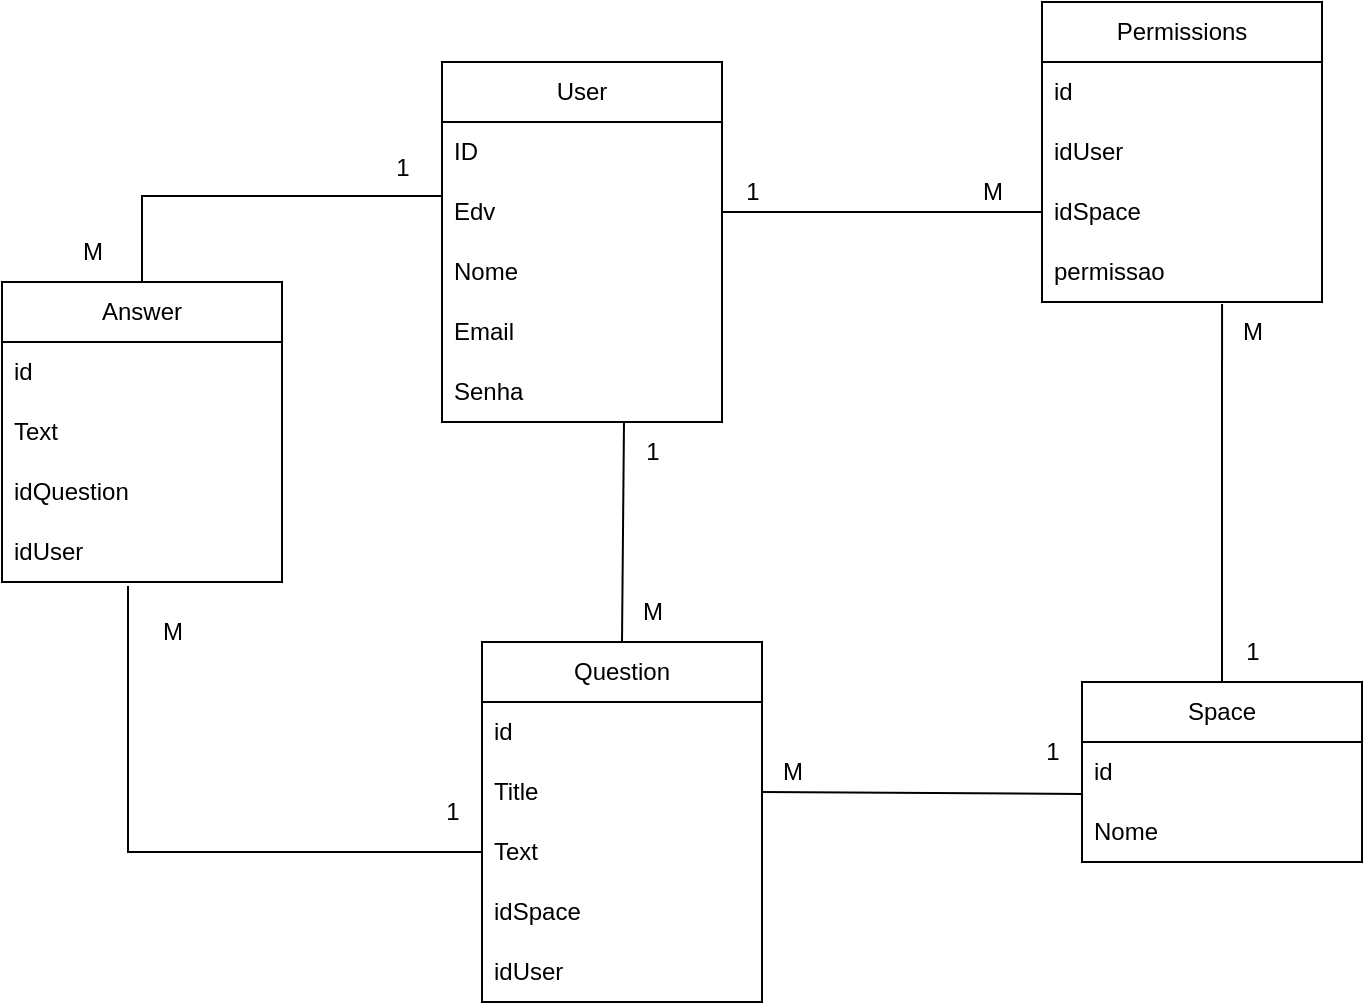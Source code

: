 <mxfile>
    <diagram name="Página-1" id="hbOTsM2TaE0usqk6oH2q">
        <mxGraphModel dx="557" dy="360" grid="1" gridSize="10" guides="1" tooltips="1" connect="1" arrows="1" fold="1" page="1" pageScale="1" pageWidth="827" pageHeight="1169" math="0" shadow="0">
            <root>
                <mxCell id="0"/>
                <mxCell id="1" parent="0"/>
                <mxCell id="yfBoGVvxvfIq30PXStEg-1" value="User" style="swimlane;fontStyle=0;childLayout=stackLayout;horizontal=1;startSize=30;horizontalStack=0;resizeParent=1;resizeParentMax=0;resizeLast=0;collapsible=1;marginBottom=0;whiteSpace=wrap;html=1;" parent="1" vertex="1">
                    <mxGeometry x="270" y="140" width="140" height="180" as="geometry"/>
                </mxCell>
                <mxCell id="yfBoGVvxvfIq30PXStEg-2" value="ID" style="text;strokeColor=none;fillColor=none;align=left;verticalAlign=middle;spacingLeft=4;spacingRight=4;overflow=hidden;points=[[0,0.5],[1,0.5]];portConstraint=eastwest;rotatable=0;whiteSpace=wrap;html=1;" parent="yfBoGVvxvfIq30PXStEg-1" vertex="1">
                    <mxGeometry y="30" width="140" height="30" as="geometry"/>
                </mxCell>
                <mxCell id="yfBoGVvxvfIq30PXStEg-41" value="Edv" style="text;strokeColor=none;fillColor=none;align=left;verticalAlign=middle;spacingLeft=4;spacingRight=4;overflow=hidden;points=[[0,0.5],[1,0.5]];portConstraint=eastwest;rotatable=0;whiteSpace=wrap;html=1;" parent="yfBoGVvxvfIq30PXStEg-1" vertex="1">
                    <mxGeometry y="60" width="140" height="30" as="geometry"/>
                </mxCell>
                <mxCell id="yfBoGVvxvfIq30PXStEg-42" value="Nome" style="text;strokeColor=none;fillColor=none;align=left;verticalAlign=middle;spacingLeft=4;spacingRight=4;overflow=hidden;points=[[0,0.5],[1,0.5]];portConstraint=eastwest;rotatable=0;whiteSpace=wrap;html=1;" parent="yfBoGVvxvfIq30PXStEg-1" vertex="1">
                    <mxGeometry y="90" width="140" height="30" as="geometry"/>
                </mxCell>
                <mxCell id="yfBoGVvxvfIq30PXStEg-3" value="Email" style="text;strokeColor=none;fillColor=none;align=left;verticalAlign=middle;spacingLeft=4;spacingRight=4;overflow=hidden;points=[[0,0.5],[1,0.5]];portConstraint=eastwest;rotatable=0;whiteSpace=wrap;html=1;" parent="yfBoGVvxvfIq30PXStEg-1" vertex="1">
                    <mxGeometry y="120" width="140" height="30" as="geometry"/>
                </mxCell>
                <mxCell id="yfBoGVvxvfIq30PXStEg-4" value="Senha" style="text;strokeColor=none;fillColor=none;align=left;verticalAlign=middle;spacingLeft=4;spacingRight=4;overflow=hidden;points=[[0,0.5],[1,0.5]];portConstraint=eastwest;rotatable=0;whiteSpace=wrap;html=1;" parent="yfBoGVvxvfIq30PXStEg-1" vertex="1">
                    <mxGeometry y="150" width="140" height="30" as="geometry"/>
                </mxCell>
                <mxCell id="yfBoGVvxvfIq30PXStEg-5" value="Space" style="swimlane;fontStyle=0;childLayout=stackLayout;horizontal=1;startSize=30;horizontalStack=0;resizeParent=1;resizeParentMax=0;resizeLast=0;collapsible=1;marginBottom=0;whiteSpace=wrap;html=1;" parent="1" vertex="1">
                    <mxGeometry x="590" y="450" width="140" height="90" as="geometry"/>
                </mxCell>
                <mxCell id="yfBoGVvxvfIq30PXStEg-6" value="id" style="text;strokeColor=none;fillColor=none;align=left;verticalAlign=middle;spacingLeft=4;spacingRight=4;overflow=hidden;points=[[0,0.5],[1,0.5]];portConstraint=eastwest;rotatable=0;whiteSpace=wrap;html=1;" parent="yfBoGVvxvfIq30PXStEg-5" vertex="1">
                    <mxGeometry y="30" width="140" height="30" as="geometry"/>
                </mxCell>
                <mxCell id="yfBoGVvxvfIq30PXStEg-7" value="Nome" style="text;strokeColor=none;fillColor=none;align=left;verticalAlign=middle;spacingLeft=4;spacingRight=4;overflow=hidden;points=[[0,0.5],[1,0.5]];portConstraint=eastwest;rotatable=0;whiteSpace=wrap;html=1;" parent="yfBoGVvxvfIq30PXStEg-5" vertex="1">
                    <mxGeometry y="60" width="140" height="30" as="geometry"/>
                </mxCell>
                <mxCell id="yfBoGVvxvfIq30PXStEg-13" value="Question" style="swimlane;fontStyle=0;childLayout=stackLayout;horizontal=1;startSize=30;horizontalStack=0;resizeParent=1;resizeParentMax=0;resizeLast=0;collapsible=1;marginBottom=0;whiteSpace=wrap;html=1;" parent="1" vertex="1">
                    <mxGeometry x="290" y="430" width="140" height="180" as="geometry"/>
                </mxCell>
                <mxCell id="yfBoGVvxvfIq30PXStEg-14" value="id" style="text;strokeColor=none;fillColor=none;align=left;verticalAlign=middle;spacingLeft=4;spacingRight=4;overflow=hidden;points=[[0,0.5],[1,0.5]];portConstraint=eastwest;rotatable=0;whiteSpace=wrap;html=1;" parent="yfBoGVvxvfIq30PXStEg-13" vertex="1">
                    <mxGeometry y="30" width="140" height="30" as="geometry"/>
                </mxCell>
                <mxCell id="yfBoGVvxvfIq30PXStEg-43" value="Title" style="text;strokeColor=none;fillColor=none;align=left;verticalAlign=middle;spacingLeft=4;spacingRight=4;overflow=hidden;points=[[0,0.5],[1,0.5]];portConstraint=eastwest;rotatable=0;whiteSpace=wrap;html=1;" parent="yfBoGVvxvfIq30PXStEg-13" vertex="1">
                    <mxGeometry y="60" width="140" height="30" as="geometry"/>
                </mxCell>
                <mxCell id="yfBoGVvxvfIq30PXStEg-15" value="Text" style="text;strokeColor=none;fillColor=none;align=left;verticalAlign=middle;spacingLeft=4;spacingRight=4;overflow=hidden;points=[[0,0.5],[1,0.5]];portConstraint=eastwest;rotatable=0;whiteSpace=wrap;html=1;" parent="yfBoGVvxvfIq30PXStEg-13" vertex="1">
                    <mxGeometry y="90" width="140" height="30" as="geometry"/>
                </mxCell>
                <mxCell id="yfBoGVvxvfIq30PXStEg-26" value="idSpace" style="text;strokeColor=none;fillColor=none;align=left;verticalAlign=middle;spacingLeft=4;spacingRight=4;overflow=hidden;points=[[0,0.5],[1,0.5]];portConstraint=eastwest;rotatable=0;whiteSpace=wrap;html=1;" parent="yfBoGVvxvfIq30PXStEg-13" vertex="1">
                    <mxGeometry y="120" width="140" height="30" as="geometry"/>
                </mxCell>
                <mxCell id="yfBoGVvxvfIq30PXStEg-27" value="idUser" style="text;strokeColor=none;fillColor=none;align=left;verticalAlign=middle;spacingLeft=4;spacingRight=4;overflow=hidden;points=[[0,0.5],[1,0.5]];portConstraint=eastwest;rotatable=0;whiteSpace=wrap;html=1;" parent="yfBoGVvxvfIq30PXStEg-13" vertex="1">
                    <mxGeometry y="150" width="140" height="30" as="geometry"/>
                </mxCell>
                <mxCell id="yfBoGVvxvfIq30PXStEg-17" value="Answer" style="swimlane;fontStyle=0;childLayout=stackLayout;horizontal=1;startSize=30;horizontalStack=0;resizeParent=1;resizeParentMax=0;resizeLast=0;collapsible=1;marginBottom=0;whiteSpace=wrap;html=1;" parent="1" vertex="1">
                    <mxGeometry x="50" y="250" width="140" height="150" as="geometry"/>
                </mxCell>
                <mxCell id="yfBoGVvxvfIq30PXStEg-18" value="id" style="text;strokeColor=none;fillColor=none;align=left;verticalAlign=middle;spacingLeft=4;spacingRight=4;overflow=hidden;points=[[0,0.5],[1,0.5]];portConstraint=eastwest;rotatable=0;whiteSpace=wrap;html=1;" parent="yfBoGVvxvfIq30PXStEg-17" vertex="1">
                    <mxGeometry y="30" width="140" height="30" as="geometry"/>
                </mxCell>
                <mxCell id="yfBoGVvxvfIq30PXStEg-20" value="Text" style="text;strokeColor=none;fillColor=none;align=left;verticalAlign=middle;spacingLeft=4;spacingRight=4;overflow=hidden;points=[[0,0.5],[1,0.5]];portConstraint=eastwest;rotatable=0;whiteSpace=wrap;html=1;" parent="yfBoGVvxvfIq30PXStEg-17" vertex="1">
                    <mxGeometry y="60" width="140" height="30" as="geometry"/>
                </mxCell>
                <mxCell id="yfBoGVvxvfIq30PXStEg-28" value="idQuestion" style="text;strokeColor=none;fillColor=none;align=left;verticalAlign=middle;spacingLeft=4;spacingRight=4;overflow=hidden;points=[[0,0.5],[1,0.5]];portConstraint=eastwest;rotatable=0;whiteSpace=wrap;html=1;" parent="yfBoGVvxvfIq30PXStEg-17" vertex="1">
                    <mxGeometry y="90" width="140" height="30" as="geometry"/>
                </mxCell>
                <mxCell id="yfBoGVvxvfIq30PXStEg-29" value="idUser" style="text;strokeColor=none;fillColor=none;align=left;verticalAlign=middle;spacingLeft=4;spacingRight=4;overflow=hidden;points=[[0,0.5],[1,0.5]];portConstraint=eastwest;rotatable=0;whiteSpace=wrap;html=1;" parent="yfBoGVvxvfIq30PXStEg-17" vertex="1">
                    <mxGeometry y="120" width="140" height="30" as="geometry"/>
                </mxCell>
                <mxCell id="yfBoGVvxvfIq30PXStEg-21" value="Permissions" style="swimlane;fontStyle=0;childLayout=stackLayout;horizontal=1;startSize=30;horizontalStack=0;resizeParent=1;resizeParentMax=0;resizeLast=0;collapsible=1;marginBottom=0;whiteSpace=wrap;html=1;" parent="1" vertex="1">
                    <mxGeometry x="570" y="110" width="140" height="150" as="geometry"/>
                </mxCell>
                <mxCell id="yfBoGVvxvfIq30PXStEg-22" value="id" style="text;strokeColor=none;fillColor=none;align=left;verticalAlign=middle;spacingLeft=4;spacingRight=4;overflow=hidden;points=[[0,0.5],[1,0.5]];portConstraint=eastwest;rotatable=0;whiteSpace=wrap;html=1;" parent="yfBoGVvxvfIq30PXStEg-21" vertex="1">
                    <mxGeometry y="30" width="140" height="30" as="geometry"/>
                </mxCell>
                <mxCell id="yfBoGVvxvfIq30PXStEg-23" value="idUser" style="text;strokeColor=none;fillColor=none;align=left;verticalAlign=middle;spacingLeft=4;spacingRight=4;overflow=hidden;points=[[0,0.5],[1,0.5]];portConstraint=eastwest;rotatable=0;whiteSpace=wrap;html=1;" parent="yfBoGVvxvfIq30PXStEg-21" vertex="1">
                    <mxGeometry y="60" width="140" height="30" as="geometry"/>
                </mxCell>
                <mxCell id="yfBoGVvxvfIq30PXStEg-24" value="idSpace" style="text;strokeColor=none;fillColor=none;align=left;verticalAlign=middle;spacingLeft=4;spacingRight=4;overflow=hidden;points=[[0,0.5],[1,0.5]];portConstraint=eastwest;rotatable=0;whiteSpace=wrap;html=1;" parent="yfBoGVvxvfIq30PXStEg-21" vertex="1">
                    <mxGeometry y="90" width="140" height="30" as="geometry"/>
                </mxCell>
                <mxCell id="yfBoGVvxvfIq30PXStEg-25" value="permissao" style="text;strokeColor=none;fillColor=none;align=left;verticalAlign=middle;spacingLeft=4;spacingRight=4;overflow=hidden;points=[[0,0.5],[1,0.5]];portConstraint=eastwest;rotatable=0;whiteSpace=wrap;html=1;" parent="yfBoGVvxvfIq30PXStEg-21" vertex="1">
                    <mxGeometry y="120" width="140" height="30" as="geometry"/>
                </mxCell>
                <mxCell id="yfBoGVvxvfIq30PXStEg-30" value="" style="endArrow=none;html=1;rounded=0;entryX=1;entryY=0.5;entryDx=0;entryDy=0;exitX=0;exitY=0.5;exitDx=0;exitDy=0;" parent="1" source="yfBoGVvxvfIq30PXStEg-24" target="yfBoGVvxvfIq30PXStEg-41" edge="1">
                    <mxGeometry width="50" height="50" relative="1" as="geometry">
                        <mxPoint x="420" y="340" as="sourcePoint"/>
                        <mxPoint x="470" y="290" as="targetPoint"/>
                    </mxGeometry>
                </mxCell>
                <mxCell id="yfBoGVvxvfIq30PXStEg-31" value="" style="endArrow=none;html=1;rounded=0;entryX=0.5;entryY=0;entryDx=0;entryDy=0;exitX=0.643;exitY=1.033;exitDx=0;exitDy=0;exitPerimeter=0;" parent="1" source="yfBoGVvxvfIq30PXStEg-25" target="yfBoGVvxvfIq30PXStEg-5" edge="1">
                    <mxGeometry width="50" height="50" relative="1" as="geometry">
                        <mxPoint x="740" y="240" as="sourcePoint"/>
                        <mxPoint x="790" y="190" as="targetPoint"/>
                    </mxGeometry>
                </mxCell>
                <mxCell id="yfBoGVvxvfIq30PXStEg-32" value="M" style="text;html=1;align=center;verticalAlign=middle;resizable=0;points=[];autosize=1;strokeColor=none;fillColor=none;" parent="1" vertex="1">
                    <mxGeometry x="530" y="190" width="30" height="30" as="geometry"/>
                </mxCell>
                <mxCell id="yfBoGVvxvfIq30PXStEg-33" value="M" style="text;html=1;align=center;verticalAlign=middle;resizable=0;points=[];autosize=1;strokeColor=none;fillColor=none;" parent="1" vertex="1">
                    <mxGeometry x="660" y="260" width="30" height="30" as="geometry"/>
                </mxCell>
                <mxCell id="yfBoGVvxvfIq30PXStEg-34" value="" style="endArrow=none;html=1;rounded=0;exitX=0.5;exitY=0;exitDx=0;exitDy=0;" parent="1" source="yfBoGVvxvfIq30PXStEg-13" edge="1">
                    <mxGeometry relative="1" as="geometry">
                        <mxPoint x="460" y="390" as="sourcePoint"/>
                        <mxPoint x="361" y="320" as="targetPoint"/>
                    </mxGeometry>
                </mxCell>
                <mxCell id="yfBoGVvxvfIq30PXStEg-36" value="" style="endArrow=none;html=1;rounded=0;entryX=0;entryY=0.867;entryDx=0;entryDy=0;entryPerimeter=0;exitX=1;exitY=0.5;exitDx=0;exitDy=0;" parent="1" source="yfBoGVvxvfIq30PXStEg-43" target="yfBoGVvxvfIq30PXStEg-6" edge="1">
                    <mxGeometry width="50" height="50" relative="1" as="geometry">
                        <mxPoint x="460" y="610" as="sourcePoint"/>
                        <mxPoint x="510" y="560" as="targetPoint"/>
                    </mxGeometry>
                </mxCell>
                <mxCell id="yfBoGVvxvfIq30PXStEg-38" value="" style="endArrow=none;html=1;rounded=0;exitX=0.5;exitY=0;exitDx=0;exitDy=0;" parent="1" source="yfBoGVvxvfIq30PXStEg-17" edge="1">
                    <mxGeometry width="50" height="50" relative="1" as="geometry">
                        <mxPoint x="130" y="230" as="sourcePoint"/>
                        <mxPoint x="270" y="207" as="targetPoint"/>
                        <Array as="points">
                            <mxPoint x="120" y="207"/>
                        </Array>
                    </mxGeometry>
                </mxCell>
                <mxCell id="yfBoGVvxvfIq30PXStEg-44" value="M" style="text;html=1;align=center;verticalAlign=middle;resizable=0;points=[];autosize=1;strokeColor=none;fillColor=none;" parent="1" vertex="1">
                    <mxGeometry x="80" y="220" width="30" height="30" as="geometry"/>
                </mxCell>
                <mxCell id="yfBoGVvxvfIq30PXStEg-46" value="M" style="text;html=1;align=center;verticalAlign=middle;resizable=0;points=[];autosize=1;strokeColor=none;fillColor=none;" parent="1" vertex="1">
                    <mxGeometry x="360" y="400" width="30" height="30" as="geometry"/>
                </mxCell>
                <mxCell id="yfBoGVvxvfIq30PXStEg-47" value="M" style="text;html=1;align=center;verticalAlign=middle;resizable=0;points=[];autosize=1;strokeColor=none;fillColor=none;" parent="1" vertex="1">
                    <mxGeometry x="430" y="480" width="30" height="30" as="geometry"/>
                </mxCell>
                <mxCell id="yfBoGVvxvfIq30PXStEg-48" value="" style="endArrow=none;html=1;rounded=0;exitX=0.45;exitY=1.067;exitDx=0;exitDy=0;exitPerimeter=0;entryX=0;entryY=0.5;entryDx=0;entryDy=0;" parent="1" source="yfBoGVvxvfIq30PXStEg-29" target="yfBoGVvxvfIq30PXStEg-15" edge="1">
                    <mxGeometry relative="1" as="geometry">
                        <mxPoint x="30" y="560" as="sourcePoint"/>
                        <mxPoint x="190" y="560" as="targetPoint"/>
                        <Array as="points">
                            <mxPoint x="113" y="535"/>
                        </Array>
                    </mxGeometry>
                </mxCell>
                <mxCell id="yfBoGVvxvfIq30PXStEg-49" value="M" style="text;html=1;align=center;verticalAlign=middle;resizable=0;points=[];autosize=1;strokeColor=none;fillColor=none;" parent="1" vertex="1">
                    <mxGeometry x="120" y="410" width="30" height="30" as="geometry"/>
                </mxCell>
                <mxCell id="yfBoGVvxvfIq30PXStEg-50" value="1" style="text;html=1;align=center;verticalAlign=middle;resizable=0;points=[];autosize=1;strokeColor=none;fillColor=none;" parent="1" vertex="1">
                    <mxGeometry x="235" y="178" width="30" height="30" as="geometry"/>
                </mxCell>
                <mxCell id="yfBoGVvxvfIq30PXStEg-51" value="1" style="text;html=1;align=center;verticalAlign=middle;resizable=0;points=[];autosize=1;strokeColor=none;fillColor=none;" parent="1" vertex="1">
                    <mxGeometry x="260" y="500" width="30" height="30" as="geometry"/>
                </mxCell>
                <mxCell id="yfBoGVvxvfIq30PXStEg-52" value="1" style="text;html=1;align=center;verticalAlign=middle;resizable=0;points=[];autosize=1;strokeColor=none;fillColor=none;" parent="1" vertex="1">
                    <mxGeometry x="560" y="470" width="30" height="30" as="geometry"/>
                </mxCell>
                <mxCell id="yfBoGVvxvfIq30PXStEg-53" value="1" style="text;html=1;align=center;verticalAlign=middle;resizable=0;points=[];autosize=1;strokeColor=none;fillColor=none;" parent="1" vertex="1">
                    <mxGeometry x="660" y="420" width="30" height="30" as="geometry"/>
                </mxCell>
                <mxCell id="yfBoGVvxvfIq30PXStEg-54" value="1" style="text;html=1;align=center;verticalAlign=middle;resizable=0;points=[];autosize=1;strokeColor=none;fillColor=none;" parent="1" vertex="1">
                    <mxGeometry x="410" y="190" width="30" height="30" as="geometry"/>
                </mxCell>
                <mxCell id="yfBoGVvxvfIq30PXStEg-55" value="1" style="text;html=1;align=center;verticalAlign=middle;resizable=0;points=[];autosize=1;strokeColor=none;fillColor=none;" parent="1" vertex="1">
                    <mxGeometry x="360" y="320" width="30" height="30" as="geometry"/>
                </mxCell>
            </root>
        </mxGraphModel>
    </diagram>
</mxfile>